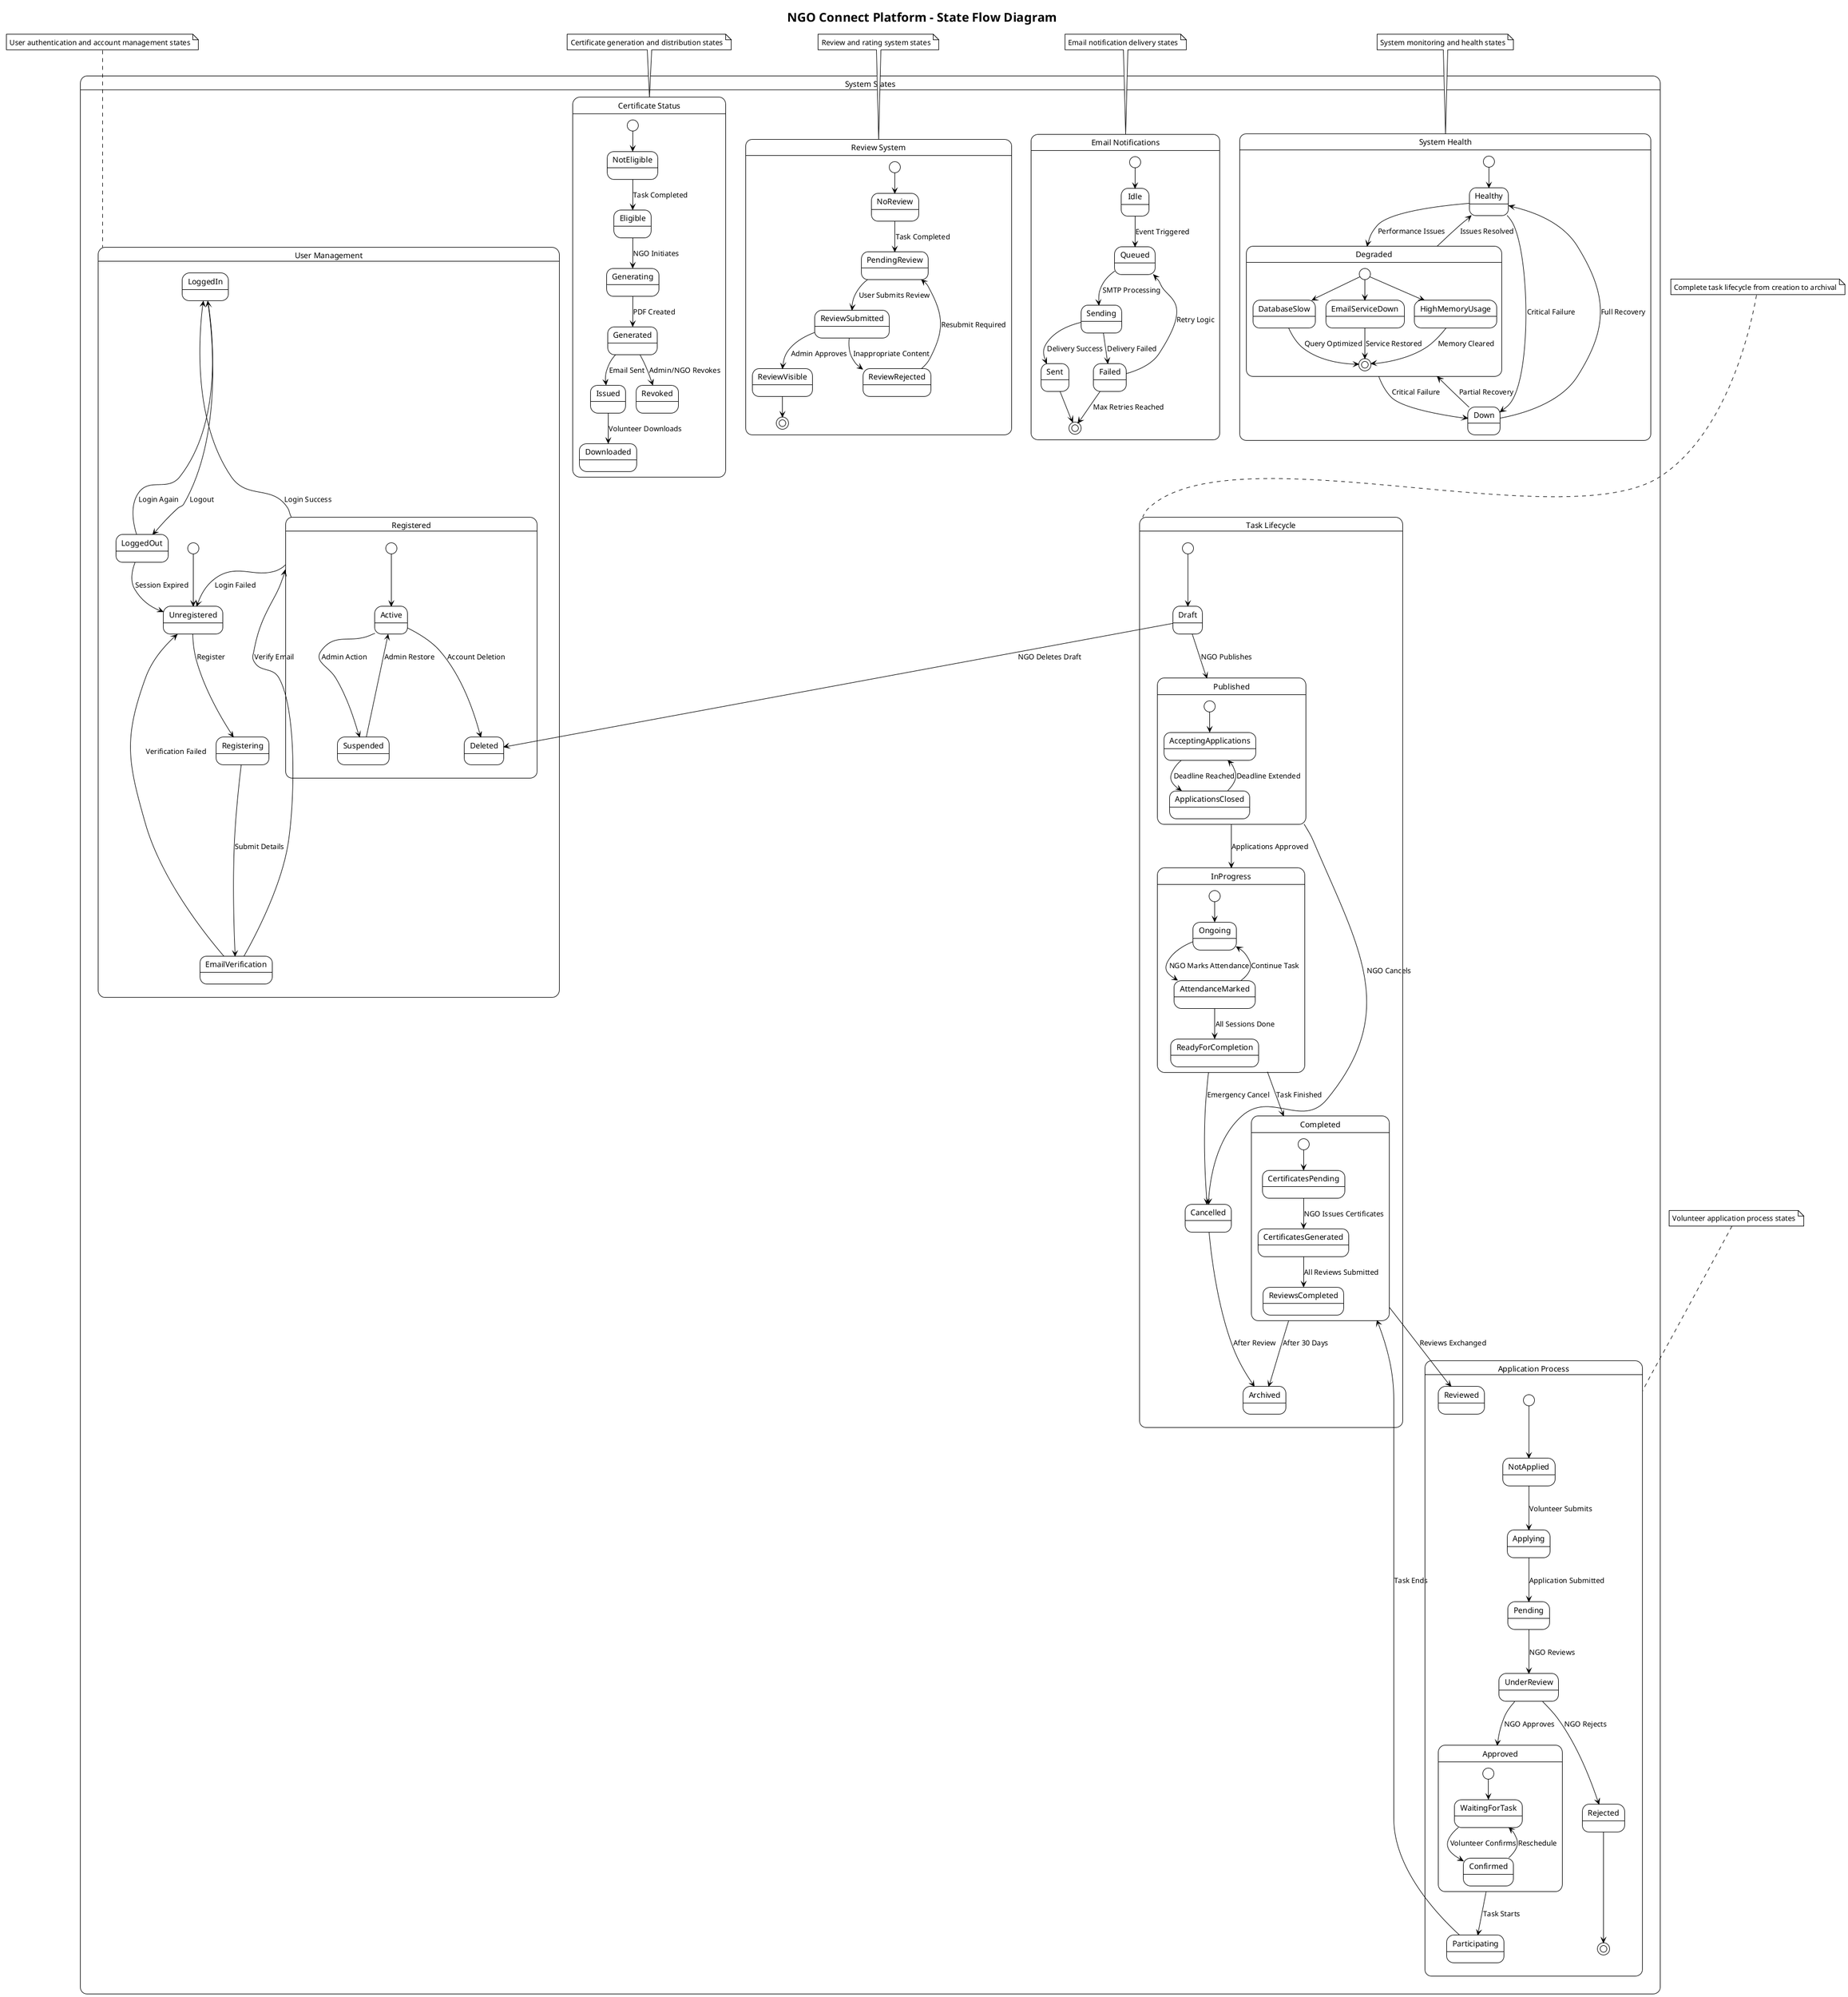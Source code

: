 @startuml NGO_Connect_State_Flow_Diagram
!theme plain
title NGO Connect Platform - State Flow Diagram

state "System States" as System {
  
  state "User Management" as UserMgmt {
    [*] --> Unregistered
    Unregistered --> Registering : Register
    Registering --> EmailVerification : Submit Details
    EmailVerification --> Registered : Verify Email
    EmailVerification --> Unregistered : Verification Failed
    Registered --> LoggedIn : Login Success
    Registered --> Unregistered : Login Failed
    LoggedIn --> LoggedOut : Logout
    LoggedOut --> LoggedIn : Login Again
    LoggedOut --> Unregistered : Session Expired
    
    state Registered {
      [*] --> Active
      Active --> Suspended : Admin Action
      Suspended --> Active : Admin Restore
      Active --> Deleted : Account Deletion
    }
  }
  
  state "Task Lifecycle" as TaskLife {
    [*] --> Draft
    Draft --> Published : NGO Publishes
    Draft --> Deleted : NGO Deletes Draft
    Published --> InProgress : Applications Approved
    Published --> Cancelled : NGO Cancels
    InProgress --> Completed : Task Finished
    InProgress --> Cancelled : Emergency Cancel
    Completed --> Archived : After 30 Days
    Cancelled --> Archived : After Review
    
    state Published {
      [*] --> AcceptingApplications
      AcceptingApplications --> ApplicationsClosed : Deadline Reached
      ApplicationsClosed --> AcceptingApplications : Deadline Extended
    }
    
    state InProgress {
      [*] --> Ongoing
      Ongoing --> AttendanceMarked : NGO Marks Attendance
      AttendanceMarked --> Ongoing : Continue Task
      AttendanceMarked --> ReadyForCompletion : All Sessions Done
    }
    
    state Completed {
      [*] --> CertificatesPending
      CertificatesPending --> CertificatesGenerated : NGO Issues Certificates
      CertificatesGenerated --> ReviewsCompleted : All Reviews Submitted
    }
  }
  
  state "Application Process" as AppProcess {
    [*] --> NotApplied
    NotApplied --> Applying : Volunteer Submits
    Applying --> Pending : Application Submitted
    Pending --> UnderReview : NGO Reviews
    UnderReview --> Approved : NGO Approves
    UnderReview --> Rejected : NGO Rejects
    Approved --> Participating : Task Starts
    Participating --> Completed : Task Ends
    Rejected --> [*]
    Completed --> Reviewed : Reviews Exchanged
    
    state Approved {
      [*] --> WaitingForTask
      WaitingForTask --> Confirmed : Volunteer Confirms
      Confirmed --> WaitingForTask : Reschedule
    }
  }
  
  state "Certificate Status" as CertStatus {
    [*] --> NotEligible
    NotEligible --> Eligible : Task Completed
    Eligible --> Generating : NGO Initiates
    Generating --> Generated : PDF Created
    Generated --> Issued : Email Sent
    Issued --> Downloaded : Volunteer Downloads
    Generated --> Revoked : Admin/NGO Revokes
  }
  
  state "Review System" as ReviewSys {
    [*] --> NoReview
    NoReview --> PendingReview : Task Completed
    PendingReview --> ReviewSubmitted : User Submits Review
    ReviewSubmitted --> ReviewVisible : Admin Approves
    ReviewVisible --> [*]
    ReviewSubmitted --> ReviewRejected : Inappropriate Content
    ReviewRejected --> PendingReview : Resubmit Required
  }
  
  state "Email Notifications" as EmailNotif {
    [*] --> Idle
    Idle --> Queued : Event Triggered
    Queued --> Sending : SMTP Processing
    Sending --> Sent : Delivery Success
    Sending --> Failed : Delivery Failed
    Failed --> Queued : Retry Logic
    Sent --> [*]
    Failed --> [*] : Max Retries Reached
  }
  
  state "System Health" as SysHealth {
    [*] --> Healthy
    Healthy --> Degraded : Performance Issues
    Healthy --> Down : Critical Failure
    Degraded --> Healthy : Issues Resolved
    Degraded --> Down : Critical Failure
    Down --> Degraded : Partial Recovery
    Down --> Healthy : Full Recovery
    
    state Degraded {
      [*] --> DatabaseSlow
      [*] --> EmailServiceDown
      [*] --> HighMemoryUsage
      DatabaseSlow --> [*] : Query Optimized
      EmailServiceDown --> [*] : Service Restored
      HighMemoryUsage --> [*] : Memory Cleared
    }
  }
}

note top of UserMgmt : User authentication and account management states
note top of TaskLife : Complete task lifecycle from creation to archival
note top of AppProcess : Volunteer application process states
note top of CertStatus : Certificate generation and distribution states
note top of ReviewSys : Review and rating system states
note top of EmailNotif : Email notification delivery states
note top of SysHealth : System monitoring and health states

@enduml
